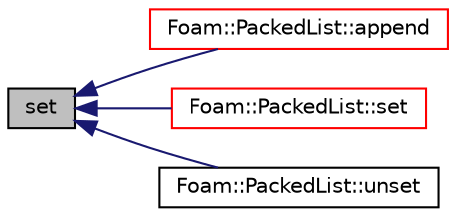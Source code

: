 digraph "set"
{
  bgcolor="transparent";
  edge [fontname="Helvetica",fontsize="10",labelfontname="Helvetica",labelfontsize="10"];
  node [fontname="Helvetica",fontsize="10",shape=record];
  rankdir="LR";
  Node1 [label="set",height=0.2,width=0.4,color="black", fillcolor="grey75", style="filled", fontcolor="black"];
  Node1 -> Node2 [dir="back",color="midnightblue",fontsize="10",style="solid",fontname="Helvetica"];
  Node2 [label="Foam::PackedList::append",height=0.2,width=0.4,color="red",URL="$a01745.html#abc9a8b3af52d2a65082239e1e3a4f344",tooltip="Append a value at the end of the list. "];
  Node1 -> Node3 [dir="back",color="midnightblue",fontsize="10",style="solid",fontname="Helvetica"];
  Node3 [label="Foam::PackedList::set",height=0.2,width=0.4,color="red",URL="$a01745.html#a1e80e19c7a6f7b49c8cb0e68ea033017",tooltip="Set value at index I. Return true if value changed. "];
  Node1 -> Node4 [dir="back",color="midnightblue",fontsize="10",style="solid",fontname="Helvetica"];
  Node4 [label="Foam::PackedList::unset",height=0.2,width=0.4,color="black",URL="$a01745.html#a9fdffc192d3668236db847cd23aeca69",tooltip="Unset the entry at index I. Return true if value changed. "];
}
